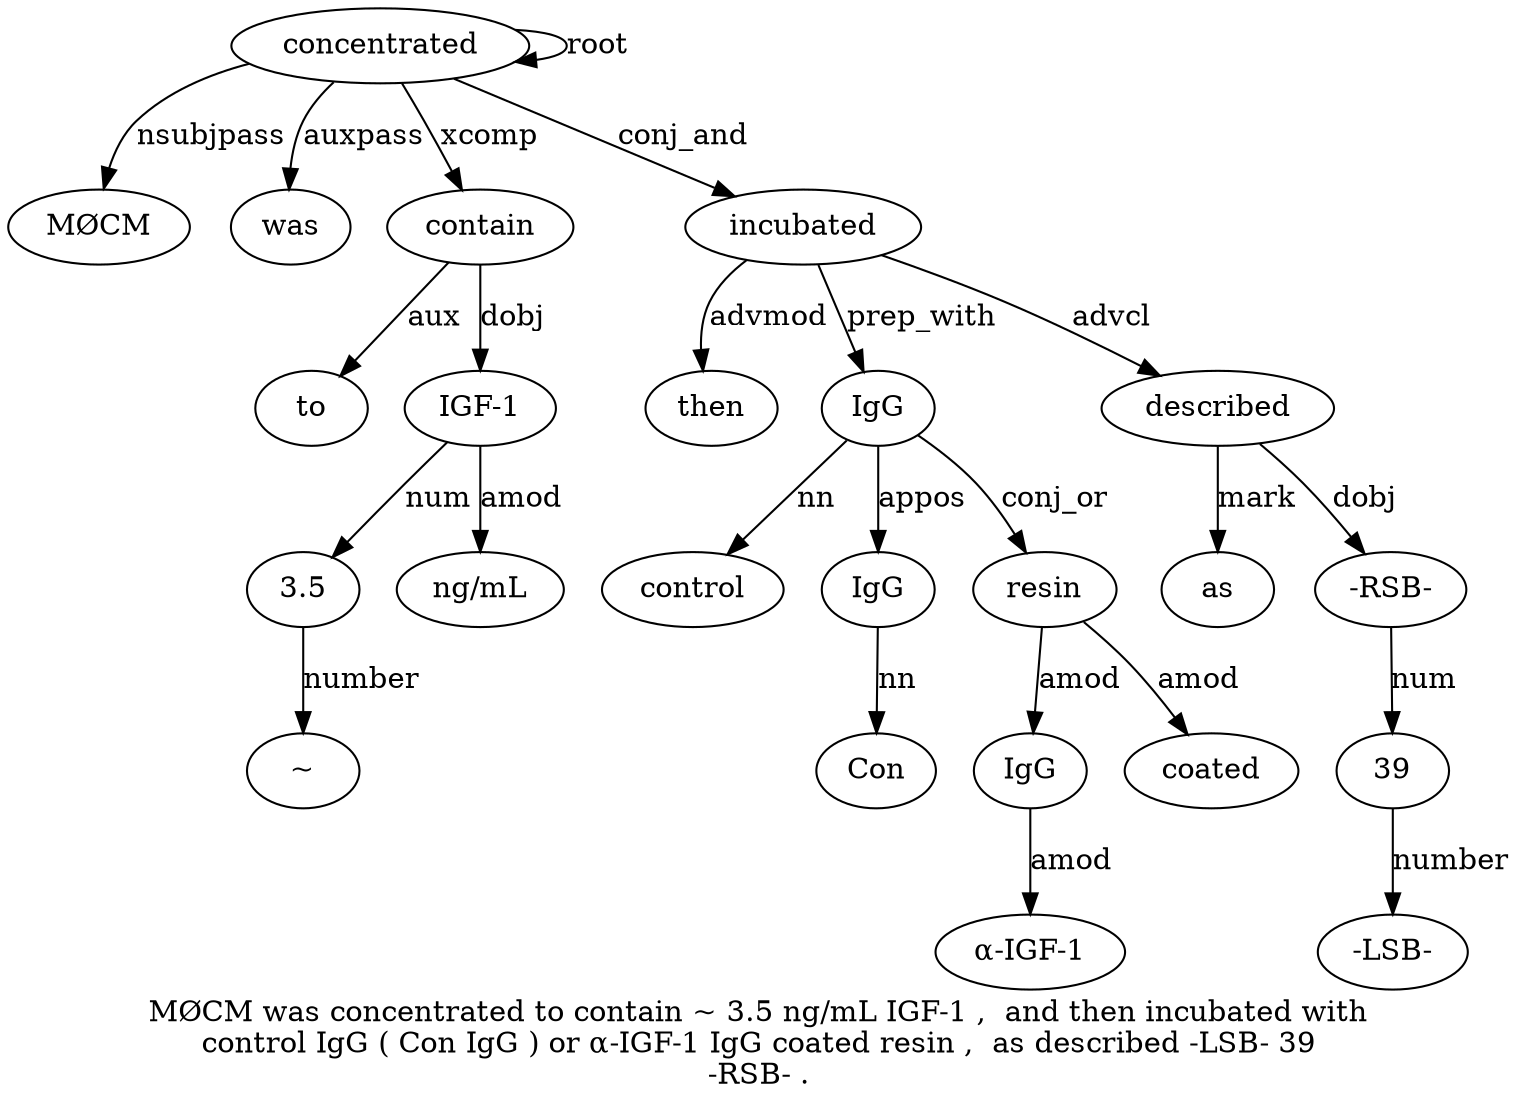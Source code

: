 digraph "MØCM was concentrated to contain ~ 3.5 ng/mL IGF-1 ,  and then incubated with control IgG ( Con IgG ) or α-IGF-1 IgG coated resin ,  as described -LSB- 39 -RSB- ." {
label="MØCM was concentrated to contain ~ 3.5 ng/mL IGF-1 ,  and then incubated with
control IgG ( Con IgG ) or α-IGF-1 IgG coated resin ,  as described -LSB- 39
-RSB- .";
concentrated3 [style=filled, fillcolor=white, label=concentrated];
"MØCM1" [style=filled, fillcolor=white, label="MØCM"];
concentrated3 -> "MØCM1"  [label=nsubjpass];
was2 [style=filled, fillcolor=white, label=was];
concentrated3 -> was2  [label=auxpass];
concentrated3 -> concentrated3  [label=root];
contain5 [style=filled, fillcolor=white, label=contain];
to4 [style=filled, fillcolor=white, label=to];
contain5 -> to4  [label=aux];
concentrated3 -> contain5  [label=xcomp];
"3.57" [style=filled, fillcolor=white, label="3.5"];
"~6" [style=filled, fillcolor=white, label="~"];
"3.57" -> "~6"  [label=number];
"IGF-19" [style=filled, fillcolor=white, label="IGF-1"];
"IGF-19" -> "3.57"  [label=num];
"ng/mL8" [style=filled, fillcolor=white, label="ng/mL"];
"IGF-19" -> "ng/mL8"  [label=amod];
contain5 -> "IGF-19"  [label=dobj];
incubated13 [style=filled, fillcolor=white, label=incubated];
then12 [style=filled, fillcolor=white, label=then];
incubated13 -> then12  [label=advmod];
concentrated3 -> incubated13  [label=conj_and];
IgG16 [style=filled, fillcolor=white, label=IgG];
control15 [style=filled, fillcolor=white, label=control];
IgG16 -> control15  [label=nn];
incubated13 -> IgG16  [label=prep_with];
IgG19 [style=filled, fillcolor=white, label=IgG];
Con18 [style=filled, fillcolor=white, label=Con];
IgG19 -> Con18  [label=nn];
IgG16 -> IgG19  [label=appos];
IgG23 [style=filled, fillcolor=white, label=IgG];
"α-IGF-122" [style=filled, fillcolor=white, label="α-IGF-1"];
IgG23 -> "α-IGF-122"  [label=amod];
resin25 [style=filled, fillcolor=white, label=resin];
resin25 -> IgG23  [label=amod];
coated24 [style=filled, fillcolor=white, label=coated];
resin25 -> coated24  [label=amod];
IgG16 -> resin25  [label=conj_or];
described28 [style=filled, fillcolor=white, label=described];
as27 [style=filled, fillcolor=white, label=as];
described28 -> as27  [label=mark];
incubated13 -> described28  [label=advcl];
3930 [style=filled, fillcolor=white, label=39];
"-LSB-29" [style=filled, fillcolor=white, label="-LSB-"];
3930 -> "-LSB-29"  [label=number];
"-RSB-31" [style=filled, fillcolor=white, label="-RSB-"];
"-RSB-31" -> 3930  [label=num];
described28 -> "-RSB-31"  [label=dobj];
}
